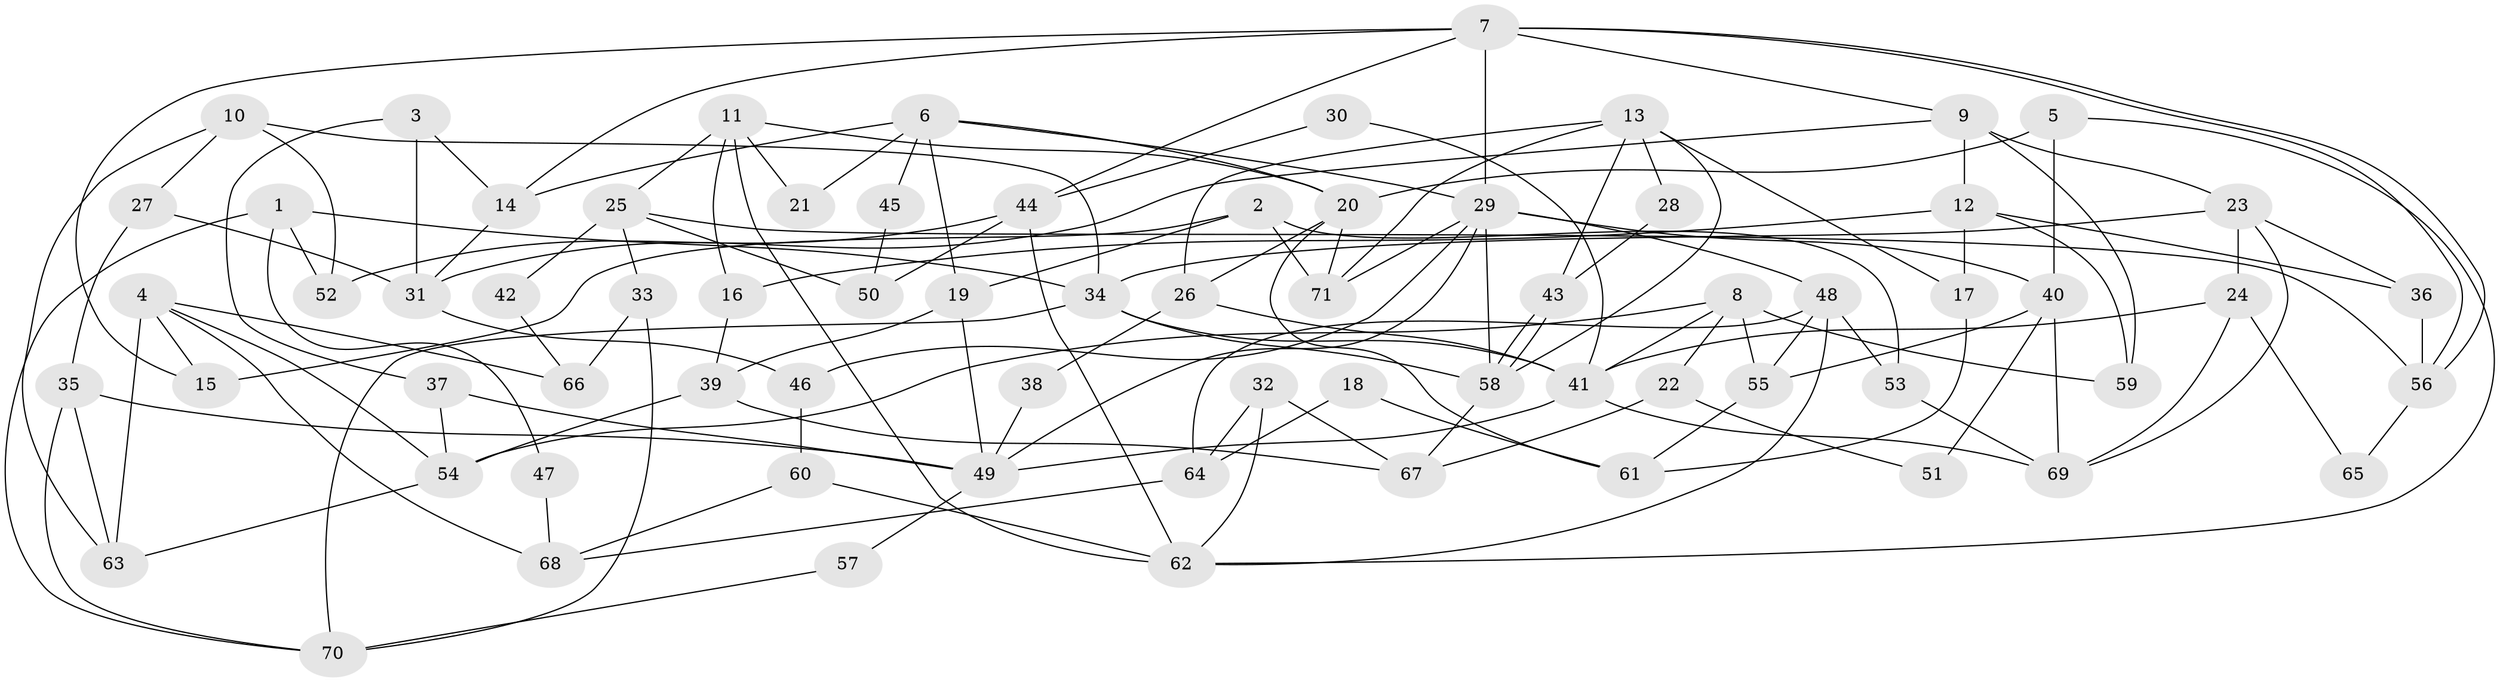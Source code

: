 // coarse degree distribution, {6: 0.13636363636363635, 5: 0.13636363636363635, 4: 0.18181818181818182, 3: 0.18181818181818182, 7: 0.09090909090909091, 9: 0.045454545454545456, 8: 0.06818181818181818, 1: 0.022727272727272728, 11: 0.022727272727272728, 2: 0.11363636363636363}
// Generated by graph-tools (version 1.1) at 2025/52/02/27/25 19:52:08]
// undirected, 71 vertices, 142 edges
graph export_dot {
graph [start="1"]
  node [color=gray90,style=filled];
  1;
  2;
  3;
  4;
  5;
  6;
  7;
  8;
  9;
  10;
  11;
  12;
  13;
  14;
  15;
  16;
  17;
  18;
  19;
  20;
  21;
  22;
  23;
  24;
  25;
  26;
  27;
  28;
  29;
  30;
  31;
  32;
  33;
  34;
  35;
  36;
  37;
  38;
  39;
  40;
  41;
  42;
  43;
  44;
  45;
  46;
  47;
  48;
  49;
  50;
  51;
  52;
  53;
  54;
  55;
  56;
  57;
  58;
  59;
  60;
  61;
  62;
  63;
  64;
  65;
  66;
  67;
  68;
  69;
  70;
  71;
  1 -- 52;
  1 -- 34;
  1 -- 47;
  1 -- 70;
  2 -- 15;
  2 -- 71;
  2 -- 19;
  2 -- 53;
  3 -- 14;
  3 -- 31;
  3 -- 37;
  4 -- 54;
  4 -- 63;
  4 -- 15;
  4 -- 66;
  4 -- 68;
  5 -- 40;
  5 -- 20;
  5 -- 62;
  6 -- 20;
  6 -- 29;
  6 -- 14;
  6 -- 19;
  6 -- 21;
  6 -- 45;
  7 -- 29;
  7 -- 56;
  7 -- 56;
  7 -- 9;
  7 -- 14;
  7 -- 15;
  7 -- 44;
  8 -- 41;
  8 -- 55;
  8 -- 22;
  8 -- 54;
  8 -- 59;
  9 -- 59;
  9 -- 12;
  9 -- 23;
  9 -- 31;
  10 -- 34;
  10 -- 63;
  10 -- 27;
  10 -- 52;
  11 -- 20;
  11 -- 62;
  11 -- 16;
  11 -- 21;
  11 -- 25;
  12 -- 16;
  12 -- 17;
  12 -- 36;
  12 -- 59;
  13 -- 58;
  13 -- 71;
  13 -- 17;
  13 -- 26;
  13 -- 28;
  13 -- 43;
  14 -- 31;
  16 -- 39;
  17 -- 61;
  18 -- 64;
  18 -- 61;
  19 -- 39;
  19 -- 49;
  20 -- 26;
  20 -- 61;
  20 -- 71;
  22 -- 67;
  22 -- 51;
  23 -- 24;
  23 -- 34;
  23 -- 36;
  23 -- 69;
  24 -- 69;
  24 -- 41;
  24 -- 65;
  25 -- 56;
  25 -- 33;
  25 -- 42;
  25 -- 50;
  26 -- 41;
  26 -- 38;
  27 -- 31;
  27 -- 35;
  28 -- 43;
  29 -- 48;
  29 -- 58;
  29 -- 40;
  29 -- 46;
  29 -- 49;
  29 -- 71;
  30 -- 41;
  30 -- 44;
  31 -- 46;
  32 -- 62;
  32 -- 67;
  32 -- 64;
  33 -- 70;
  33 -- 66;
  34 -- 70;
  34 -- 41;
  34 -- 58;
  35 -- 49;
  35 -- 63;
  35 -- 70;
  36 -- 56;
  37 -- 49;
  37 -- 54;
  38 -- 49;
  39 -- 54;
  39 -- 67;
  40 -- 69;
  40 -- 51;
  40 -- 55;
  41 -- 49;
  41 -- 69;
  42 -- 66;
  43 -- 58;
  43 -- 58;
  44 -- 62;
  44 -- 50;
  44 -- 52;
  45 -- 50;
  46 -- 60;
  47 -- 68;
  48 -- 53;
  48 -- 62;
  48 -- 55;
  48 -- 64;
  49 -- 57;
  53 -- 69;
  54 -- 63;
  55 -- 61;
  56 -- 65;
  57 -- 70;
  58 -- 67;
  60 -- 68;
  60 -- 62;
  64 -- 68;
}

